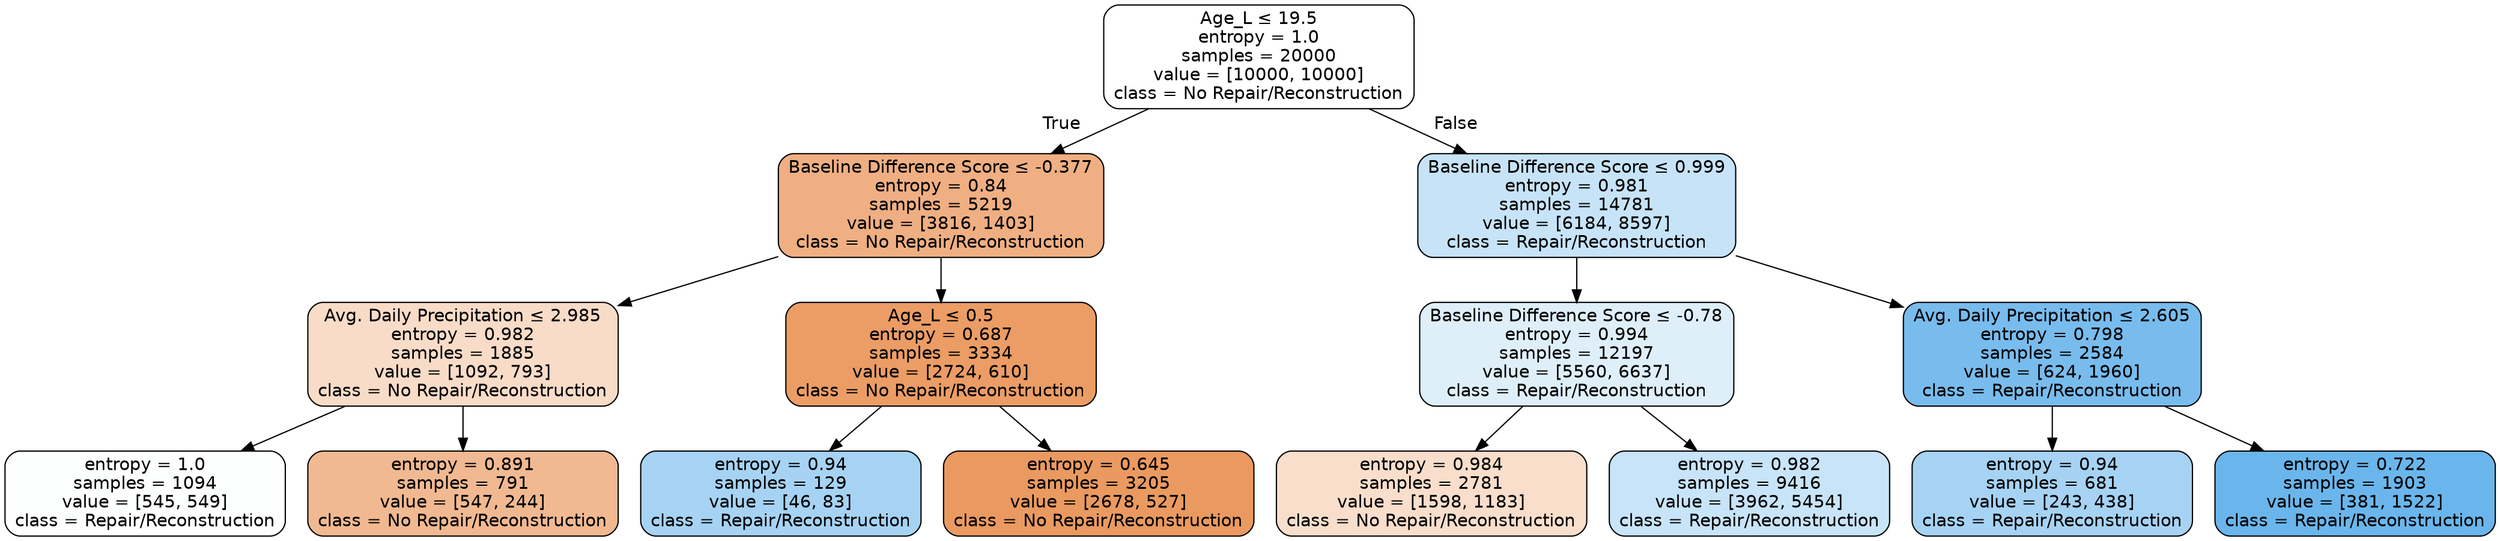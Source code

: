 digraph Tree {
node [shape=box, style="filled, rounded", color="black", fontname=helvetica] ;
edge [fontname=helvetica] ;
0 [label=<Age_L &le; 19.5<br/>entropy = 1.0<br/>samples = 20000<br/>value = [10000, 10000]<br/>class = No Repair/Reconstruction>, fillcolor="#e5813900"] ;
1 [label=<Baseline Difference Score &le; -0.377<br/>entropy = 0.84<br/>samples = 5219<br/>value = [3816, 1403]<br/>class = No Repair/Reconstruction>, fillcolor="#e58139a1"] ;
0 -> 1 [labeldistance=2.5, labelangle=45, headlabel="True"] ;
2 [label=<Avg. Daily Precipitation &le; 2.985<br/>entropy = 0.982<br/>samples = 1885<br/>value = [1092, 793]<br/>class = No Repair/Reconstruction>, fillcolor="#e5813946"] ;
1 -> 2 ;
3 [label=<entropy = 1.0<br/>samples = 1094<br/>value = [545, 549]<br/>class = Repair/Reconstruction>, fillcolor="#399de502"] ;
2 -> 3 ;
4 [label=<entropy = 0.891<br/>samples = 791<br/>value = [547, 244]<br/>class = No Repair/Reconstruction>, fillcolor="#e581398d"] ;
2 -> 4 ;
5 [label=<Age_L &le; 0.5<br/>entropy = 0.687<br/>samples = 3334<br/>value = [2724, 610]<br/>class = No Repair/Reconstruction>, fillcolor="#e58139c6"] ;
1 -> 5 ;
6 [label=<entropy = 0.94<br/>samples = 129<br/>value = [46, 83]<br/>class = Repair/Reconstruction>, fillcolor="#399de572"] ;
5 -> 6 ;
7 [label=<entropy = 0.645<br/>samples = 3205<br/>value = [2678, 527]<br/>class = No Repair/Reconstruction>, fillcolor="#e58139cd"] ;
5 -> 7 ;
8 [label=<Baseline Difference Score &le; 0.999<br/>entropy = 0.981<br/>samples = 14781<br/>value = [6184, 8597]<br/>class = Repair/Reconstruction>, fillcolor="#399de548"] ;
0 -> 8 [labeldistance=2.5, labelangle=-45, headlabel="False"] ;
9 [label=<Baseline Difference Score &le; -0.78<br/>entropy = 0.994<br/>samples = 12197<br/>value = [5560, 6637]<br/>class = Repair/Reconstruction>, fillcolor="#399de529"] ;
8 -> 9 ;
10 [label=<entropy = 0.984<br/>samples = 2781<br/>value = [1598, 1183]<br/>class = No Repair/Reconstruction>, fillcolor="#e5813942"] ;
9 -> 10 ;
11 [label=<entropy = 0.982<br/>samples = 9416<br/>value = [3962, 5454]<br/>class = Repair/Reconstruction>, fillcolor="#399de546"] ;
9 -> 11 ;
12 [label=<Avg. Daily Precipitation &le; 2.605<br/>entropy = 0.798<br/>samples = 2584<br/>value = [624, 1960]<br/>class = Repair/Reconstruction>, fillcolor="#399de5ae"] ;
8 -> 12 ;
13 [label=<entropy = 0.94<br/>samples = 681<br/>value = [243, 438]<br/>class = Repair/Reconstruction>, fillcolor="#399de572"] ;
12 -> 13 ;
14 [label=<entropy = 0.722<br/>samples = 1903<br/>value = [381, 1522]<br/>class = Repair/Reconstruction>, fillcolor="#399de5bf"] ;
12 -> 14 ;
}